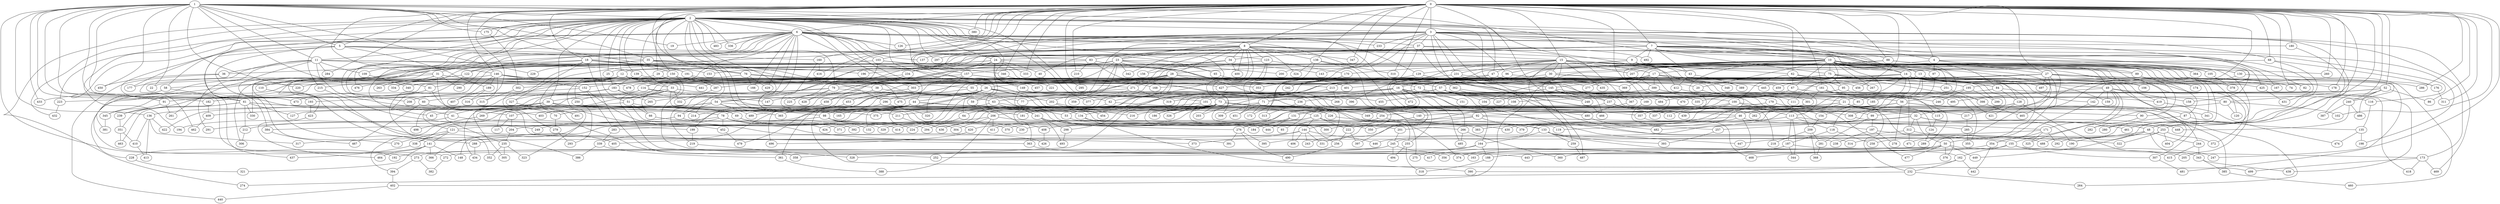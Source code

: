 graph g {0;1;2;3;4;5;6;7;8;9;10;11;12;13;14;15;16;17;18;19;20;21;22;23;24;25;26;27;28;29;30;31;32;33;34;35;36;37;38;39;40;41;42;43;44;45;46;47;48;49;50;51;52;53;54;55;56;57;58;59;60;61;62;63;64;65;66;67;68;69;70;71;72;73;74;75;76;77;78;79;80;81;82;83;84;85;86;87;88;89;90;91;92;93;94;95;96;97;98;99;100;101;102;103;104;105;106;107;108;109;110;111;112;113;114;115;116;117;118;119;120;121;122;123;124;125;126;127;128;129;130;131;132;133;134;135;136;137;138;139;140;141;142;143;144;145;146;147;148;149;150;151;152;153;154;155;156;157;158;159;160;161;162;163;164;165;166;167;168;169;170;171;172;173;174;175;176;177;178;179;180;181;182;183;184;185;186;187;188;189;190;191;192;193;194;195;196;197;198;199;200;201;202;203;204;205;206;207;208;209;210;211;212;213;214;215;216;217;218;219;220;221;222;223;224;225;226;227;228;229;230;231;232;233;234;235;236;237;238;239;240;241;242;243;244;245;246;247;248;249;250;251;252;253;254;255;256;257;258;259;260;261;262;263;264;265;266;267;268;269;270;271;272;273;274;275;276;277;278;279;280;281;282;283;284;285;286;287;288;289;290;291;292;293;294;295;296;297;298;299;300;301;302;303;304;305;306;307;308;309;310;311;312;313;314;315;316;317;318;319;320;321;322;323;324;325;326;327;328;329;330;331;332;333;334;335;336;337;338;339;340;341;342;343;344;345;346;347;348;349;350;351;352;353;354;355;356;357;358;359;360;361;362;363;364;365;366;367;368;369;370;371;372;373;374;375;376;377;378;379;380;381;382;383;384;385;386;387;388;389;390;391;392;393;394;395;396;397;398;399;400;401;402;403;404;405;406;407;408;409;410;411;412;413;414;415;416;417;418;419;420;421;422;423;424;425;426;427;428;429;430;431;432;433;434;435;436;437;438;439;440;441;442;443;444;445;446;447;448;449;450;451;452;453;454;455;456;457;458;459;460;461;462;463;464;465;466;467;468;469;470;471;472;473;474;475;476;477;478;479;480;481;482;483;484;485;486;487;488;489;490;491;492;493;494;495;496;497;498;499;0 -- 2;0 -- 3;0 -- 4;0 -- 5;0 -- 6;0 -- 7;0 -- 8;0 -- 15;0 -- 18;0 -- 27;0 -- 31;0 -- 52;0 -- 62;0 -- 68;0 -- 74;0 -- 76;0 -- 80;0 -- 86;0 -- 88;0 -- 102;0 -- 103;0 -- 126;0 -- 138;0 -- 146;0 -- 150;0 -- 160;0 -- 161;0 -- 169;0 -- 178;0 -- 180;0 -- 195;0 -- 200;0 -- 210;0 -- 247;0 -- 248;0 -- 253;0 -- 260;0 -- 284;0 -- 286;0 -- 295;0 -- 310;0 -- 311;0 -- 316;0 -- 333;0 -- 346;0 -- 347;0 -- 380;0 -- 416;0 -- 441;0 -- 456;0 -- 488;1 -- 2;1 -- 5;1 -- 11;1 -- 19;1 -- 22;1 -- 35;1 -- 42;1 -- 61;1 -- 75;1 -- 81;1 -- 136;1 -- 175;1 -- 182;1 -- 191;1 -- 192;1 -- 220;1 -- 229;1 -- 272;1 -- 403;1 -- 412;1 -- 433;1 -- 450;1 -- 473;2 -- 3;2 -- 6;2 -- 11;2 -- 12;2 -- 13;2 -- 24;2 -- 25;2 -- 26;2 -- 29;2 -- 33;2 -- 39;2 -- 44;2 -- 47;2 -- 51;2 -- 53;2 -- 57;2 -- 60;2 -- 79;2 -- 82;2 -- 91;2 -- 98;2 -- 109;2 -- 139;2 -- 149;2 -- 175;2 -- 177;2 -- 194;2 -- 208;2 -- 211;2 -- 214;2 -- 215;2 -- 223;2 -- 233;2 -- 237;2 -- 274;2 -- 297;2 -- 303;2 -- 304;2 -- 336;2 -- 377;2 -- 380;2 -- 432;2 -- 459;2 -- 476;2 -- 483;3 -- 4;3 -- 7;3 -- 10;3 -- 14;3 -- 23;3 -- 32;3 -- 37;3 -- 48;3 -- 59;3 -- 96;3 -- 112;3 -- 122;3 -- 143;3 -- 157;3 -- 173;3 -- 231;3 -- 233;3 -- 279;3 -- 353;3 -- 371;3 -- 395;3 -- 469;4 -- 27;4 -- 97;4 -- 105;4 -- 158;4 -- 277;5 -- 35;5 -- 58;5 -- 65;5 -- 160;5 -- 189;5 -- 288;5 -- 384;6 -- 8;6 -- 18;6 -- 19;6 -- 31;6 -- 37;6 -- 45;6 -- 68;6 -- 83;6 -- 94;6 -- 103;6 -- 114;6 -- 123;6 -- 126;6 -- 129;6 -- 137;6 -- 166;6 -- 180;6 -- 193;6 -- 219;6 -- 222;6 -- 334;6 -- 336;6 -- 429;6 -- 437;6 -- 457;6 -- 483;7 -- 9;7 -- 10;7 -- 24;7 -- 34;7 -- 40;7 -- 43;7 -- 88;7 -- 89;7 -- 110;7 -- 130;7 -- 153;7 -- 167;7 -- 198;7 -- 234;7 -- 287;7 -- 364;7 -- 425;7 -- 431;7 -- 465;7 -- 492;8 -- 9;8 -- 15;8 -- 23;8 -- 28;8 -- 34;8 -- 54;8 -- 73;8 -- 83;8 -- 116;8 -- 123;8 -- 138;8 -- 156;8 -- 225;8 -- 280;8 -- 297;8 -- 324;8 -- 342;8 -- 347;8 -- 350;8 -- 400;9 -- 12;9 -- 28;9 -- 43;9 -- 89;9 -- 174;9 -- 389;10 -- 13;10 -- 14;10 -- 16;10 -- 17;10 -- 20;10 -- 21;10 -- 29;10 -- 30;10 -- 49;10 -- 56;10 -- 67;10 -- 75;10 -- 84;10 -- 96;10 -- 105;10 -- 111;10 -- 120;10 -- 164;10 -- 188;10 -- 224;10 -- 240;10 -- 251;10 -- 267;10 -- 282;10 -- 337;10 -- 341;10 -- 364;10 -- 378;10 -- 402;10 -- 439;10 -- 460;11 -- 36;11 -- 107;11 -- 109;11 -- 139;11 -- 146;11 -- 196;11 -- 270;11 -- 284;11 -- 291;11 -- 462;12 -- 20;12 -- 22;12 -- 33;12 -- 38;12 -- 58;12 -- 110;12 -- 323;12 -- 330;12 -- 335;12 -- 441;12 -- 444;12 -- 498;13 -- 16;13 -- 74;13 -- 118;13 -- 185;13 -- 497;14 -- 26;14 -- 49;14 -- 52;14 -- 55;14 -- 85;14 -- 142;14 -- 258;14 -- 339;14 -- 372;14 -- 379;14 -- 430;14 -- 459;14 -- 471;15 -- 17;15 -- 25;15 -- 30;15 -- 47;15 -- 62;15 -- 87;15 -- 90;15 -- 128;15 -- 152;15 -- 155;15 -- 159;15 -- 170;15 -- 207;15 -- 231;15 -- 259;15 -- 348;15 -- 396;15 -- 435;15 -- 487;16 -- 21;16 -- 42;16 -- 46;16 -- 56;16 -- 71;16 -- 85;16 -- 131;16 -- 154;16 -- 169;16 -- 206;16 -- 209;16 -- 218;16 -- 236;16 -- 246;16 -- 256;16 -- 266;16 -- 329;16 -- 377;16 -- 472;16 -- 485;17 -- 57;17 -- 81;17 -- 84;17 -- 104;17 -- 106;17 -- 134;17 -- 145;17 -- 167;17 -- 168;17 -- 179;17 -- 195;17 -- 213;17 -- 235;17 -- 267;17 -- 299;17 -- 307;17 -- 348;17 -- 369;17 -- 399;17 -- 401;17 -- 419;17 -- 421;17 -- 478;18 -- 36;18 -- 150;18 -- 153;18 -- 191;18 -- 229;18 -- 327;18 -- 352;18 -- 358;20 -- 111;21 -- 32;21 -- 46;21 -- 115;21 -- 124;21 -- 211;21 -- 232;21 -- 262;21 -- 264;21 -- 392;21 -- 409;23 -- 41;23 -- 65;23 -- 143;23 -- 157;23 -- 199;23 -- 200;23 -- 202;23 -- 273;23 -- 275;23 -- 342;23 -- 424;23 -- 454;24 -- 40;24 -- 221;24 -- 234;24 -- 290;24 -- 306;24 -- 333;24 -- 362;24 -- 363;24 -- 428;25 -- 183;26 -- 39;26 -- 44;26 -- 54;26 -- 64;26 -- 100;26 -- 134;26 -- 144;26 -- 202;26 -- 254;26 -- 294;26 -- 296;26 -- 396;26 -- 475;27 -- 82;27 -- 106;27 -- 108;27 -- 205;27 -- 230;27 -- 239;27 -- 286;27 -- 445;27 -- 482;27 -- 497;28 -- 77;28 -- 78;28 -- 79;28 -- 114;28 -- 147;28 -- 161;28 -- 215;28 -- 271;28 -- 277;28 -- 301;28 -- 353;28 -- 359;28 -- 408;28 -- 495;29 -- 66;29 -- 476;30 -- 72;30 -- 151;30 -- 298;30 -- 456;30 -- 481;31 -- 119;31 -- 177;31 -- 263;31 -- 290;31 -- 373;31 -- 405;32 -- 48;32 -- 50;32 -- 119;32 -- 190;32 -- 257;32 -- 312;33 -- 51;33 -- 60;33 -- 236;33 -- 250;33 -- 332;33 -- 375;33 -- 417;34 -- 38;34 -- 63;34 -- 400;35 -- 55;35 -- 76;35 -- 97;35 -- 122;35 -- 168;35 -- 261;36 -- 440;36 -- 450;37 -- 137;37 -- 145;37 -- 255;37 -- 367;37 -- 491;37 -- 492;38 -- 63;38 -- 458;39 -- 41;39 -- 45;39 -- 69;39 -- 90;39 -- 136;39 -- 181;39 -- 422;39 -- 452;40 -- 221;40 -- 457;41 -- 194;41 -- 199;42 -- 64;42 -- 125;43 -- 389;43 -- 412;44 -- 53;44 -- 92;44 -- 98;44 -- 107;44 -- 133;44 -- 394;46 -- 201;46 -- 245;46 -- 253;46 -- 356;47 -- 369;47 -- 425;47 -- 427;47 -- 472;48 -- 50;48 -- 190;48 -- 244;48 -- 314;48 -- 343;48 -- 449;49 -- 92;49 -- 142;49 -- 158;49 -- 159;49 -- 171;49 -- 325;49 -- 438;49 -- 495;50 -- 247;50 -- 252;50 -- 272;50 -- 360;50 -- 376;50 -- 443;50 -- 449;50 -- 477;51 -- 66;51 -- 226;51 -- 269;51 -- 391;52 -- 59;52 -- 86;52 -- 93;52 -- 240;52 -- 335;52 -- 387;52 -- 486;53 -- 93;54 -- 70;54 -- 94;54 -- 117;54 -- 226;54 -- 269;54 -- 365;54 -- 489;55 -- 77;55 -- 479;56 -- 87;56 -- 125;56 -- 131;56 -- 140;56 -- 278;56 -- 341;56 -- 404;57 -- 71;57 -- 73;57 -- 104;57 -- 108;57 -- 186;57 -- 227;57 -- 237;57 -- 289;57 -- 312;57 -- 365;57 -- 447;58 -- 61;58 -- 433;59 -- 206;60 -- 70;60 -- 467;61 -- 69;61 -- 78;61 -- 127;61 -- 212;61 -- 239;61 -- 330;61 -- 351;61 -- 463;62 -- 67;62 -- 95;62 -- 100;62 -- 178;63 -- 204;63 -- 241;63 -- 255;64 -- 294;65 -- 72;66 -- 414;67 -- 115;67 -- 484;68 -- 129;68 -- 176;68 -- 292;69 -- 329;69 -- 370;70 -- 279;71 -- 172;71 -- 309;71 -- 375;71 -- 451;72 -- 80;72 -- 151;72 -- 319;73 -- 99;73 -- 132;73 -- 148;73 -- 165;73 -- 186;73 -- 197;73 -- 203;73 -- 214;73 -- 216;73 -- 300;73 -- 308;73 -- 326;73 -- 349;73 -- 357;73 -- 366;73 -- 385;73 -- 403;73 -- 411;75 -- 95;75 -- 217;75 -- 251;75 -- 303;75 -- 305;75 -- 361;75 -- 398;76 -- 166;76 -- 271;76 -- 345;76 -- 429;76 -- 445;78 -- 121;78 -- 212;78 -- 230;78 -- 371;78 -- 424;78 -- 452;79 -- 91;79 -- 101;79 -- 225;79 -- 265;79 -- 428;80 -- 99;80 -- 102;80 -- 120;81 -- 182;81 -- 252;81 -- 473;83 -- 141;83 -- 210;83 -- 309;83 -- 401;84 -- 101;84 -- 128;84 -- 418;85 -- 154;87 -- 135;87 -- 280;88 -- 130;88 -- 196;88 -- 207;88 -- 260;89 -- 174;90 -- 282;91 -- 261;91 -- 345;92 -- 133;92 -- 171;92 -- 283;92 -- 350;94 -- 291;94 -- 392;95 -- 116;95 -- 470;96 -- 113;96 -- 203;97 -- 308;98 -- 132;98 -- 224;98 -- 249;98 -- 266;99 -- 197;99 -- 281;100 -- 112;100 -- 113;100 -- 254;100 -- 376;101 -- 127;101 -- 243;101 -- 326;103 -- 165;103 -- 346;103 -- 357;103 -- 381;105 -- 378;107 -- 117;107 -- 204;108 -- 349;109 -- 340;110 -- 423;113 -- 118;113 -- 187;113 -- 344;113 -- 408;113 -- 461;114 -- 121;114 -- 147;114 -- 223;114 -- 314;115 -- 124;116 -- 135;118 -- 187;118 -- 258;121 -- 141;121 -- 270;121 -- 338;121 -- 363;122 -- 263;122 -- 386;123 -- 140;123 -- 156;123 -- 170;123 -- 451;124 -- 289;125 -- 144;125 -- 222;125 -- 414;125 -- 420;125 -- 430;128 -- 338;128 -- 415;128 -- 421;128 -- 446;129 -- 242;129 -- 262;130 -- 176;130 -- 181;131 -- 184;131 -- 444;133 -- 155;133 -- 162;133 -- 164;133 -- 259;133 -- 393;134 -- 201;134 -- 390;135 -- 198;135 -- 474;136 -- 317;136 -- 410;136 -- 413;136 -- 422;138 -- 310;138 -- 313;138 -- 324;138 -- 397;139 -- 149;139 -- 183;140 -- 300;141 -- 148;141 -- 228;141 -- 321;141 -- 366;141 -- 464;142 -- 354;144 -- 243;144 -- 331;144 -- 373;144 -- 405;144 -- 406;144 -- 446;145 -- 179;145 -- 227;145 -- 248;145 -- 466;145 -- 470;146 -- 152;146 -- 189;146 -- 244;146 -- 315;146 -- 334;146 -- 407;146 -- 478;149 -- 241;149 -- 455;150 -- 163;150 -- 228;150 -- 250;150 -- 296;150 -- 362;150 -- 484;152 -- 193;152 -- 283;152 -- 426;154 -- 209;155 -- 162;155 -- 163;155 -- 173;155 -- 307;157 -- 213;157 -- 220;157 -- 268;157 -- 320;157 -- 453;160 -- 416;160 -- 420;161 -- 185;161 -- 301;161 -- 355;162 -- 232;162 -- 390;162 -- 442;164 -- 188;164 -- 192;164 -- 275;169 -- 257;170 -- 172;170 -- 242;171 -- 292;171 -- 317;171 -- 325;171 -- 354;173 -- 418;173 -- 469;173 -- 499;175 -- 302;176 -- 311;179 -- 217;179 -- 331;180 -- 461;182 -- 409;183 -- 184;183 -- 208;183 -- 265;183 -- 327;187 -- 205;187 -- 344;187 -- 374;187 -- 417;188 -- 318;189 -- 316;189 -- 407;191 -- 287;191 -- 475;193 -- 423;195 -- 246;195 -- 276;195 -- 299;197 -- 238;197 -- 278;197 -- 488;199 -- 219;201 -- 245;202 -- 216;202 -- 454;204 -- 235;206 -- 304;206 -- 383;206 -- 384;206 -- 388;206 -- 411;207 -- 399;209 -- 218;209 -- 281;209 -- 368;210 -- 295;211 -- 436;212 -- 306;213 -- 268;213 -- 328;215 -- 249;217 -- 285;219 -- 328;222 -- 256;222 -- 397;223 -- 432;226 -- 285;228 -- 321;231 -- 238;231 -- 302;231 -- 435;232 -- 264;232 -- 274;234 -- 340;234 -- 458;235 -- 305;235 -- 323;235 -- 352;236 -- 313;236 -- 374;237 -- 337;237 -- 436;237 -- 439;239 -- 351;240 -- 387;240 -- 448;240 -- 486;241 -- 276;241 -- 298;241 -- 493;244 -- 343;244 -- 415;245 -- 273;245 -- 356;245 -- 358;245 -- 494;248 -- 466;250 -- 293;251 -- 398;253 -- 288;253 -- 322;253 -- 372;253 -- 404;254 -- 370;254 -- 379;254 -- 406;255 -- 318;255 -- 494;256 -- 490;257 -- 393;259 -- 487;266 -- 360;266 -- 485;269 -- 498;271 -- 319;271 -- 359;271 -- 434;272 -- 382;273 -- 382;273 -- 394;276 -- 391;276 -- 395;276 -- 490;279 -- 293;281 -- 368;283 -- 339;285 -- 355;287 -- 332;288 -- 434;296 -- 320;296 -- 499;298 -- 493;301 -- 383;302 -- 315;303 -- 453;307 -- 481;308 -- 448;312 -- 322;312 -- 447;312 -- 471;327 -- 491;338 -- 437;339 -- 361;339 -- 386;343 -- 385;343 -- 438;345 -- 381;346 -- 427;351 -- 410;351 -- 463;354 -- 442;354 -- 468;357 -- 468;361 -- 388;362 -- 367;362 -- 480;363 -- 443;367 -- 480;384 -- 467;385 -- 460;394 -- 402;398 -- 465;399 -- 419;399 -- 455;402 -- 440;408 -- 426;409 -- 462;410 -- 413;412 -- 477;419 -- 474;420 -- 496;423 -- 464;425 -- 431;452 -- 479;453 -- 489;458 -- 496;480 -- 482;}